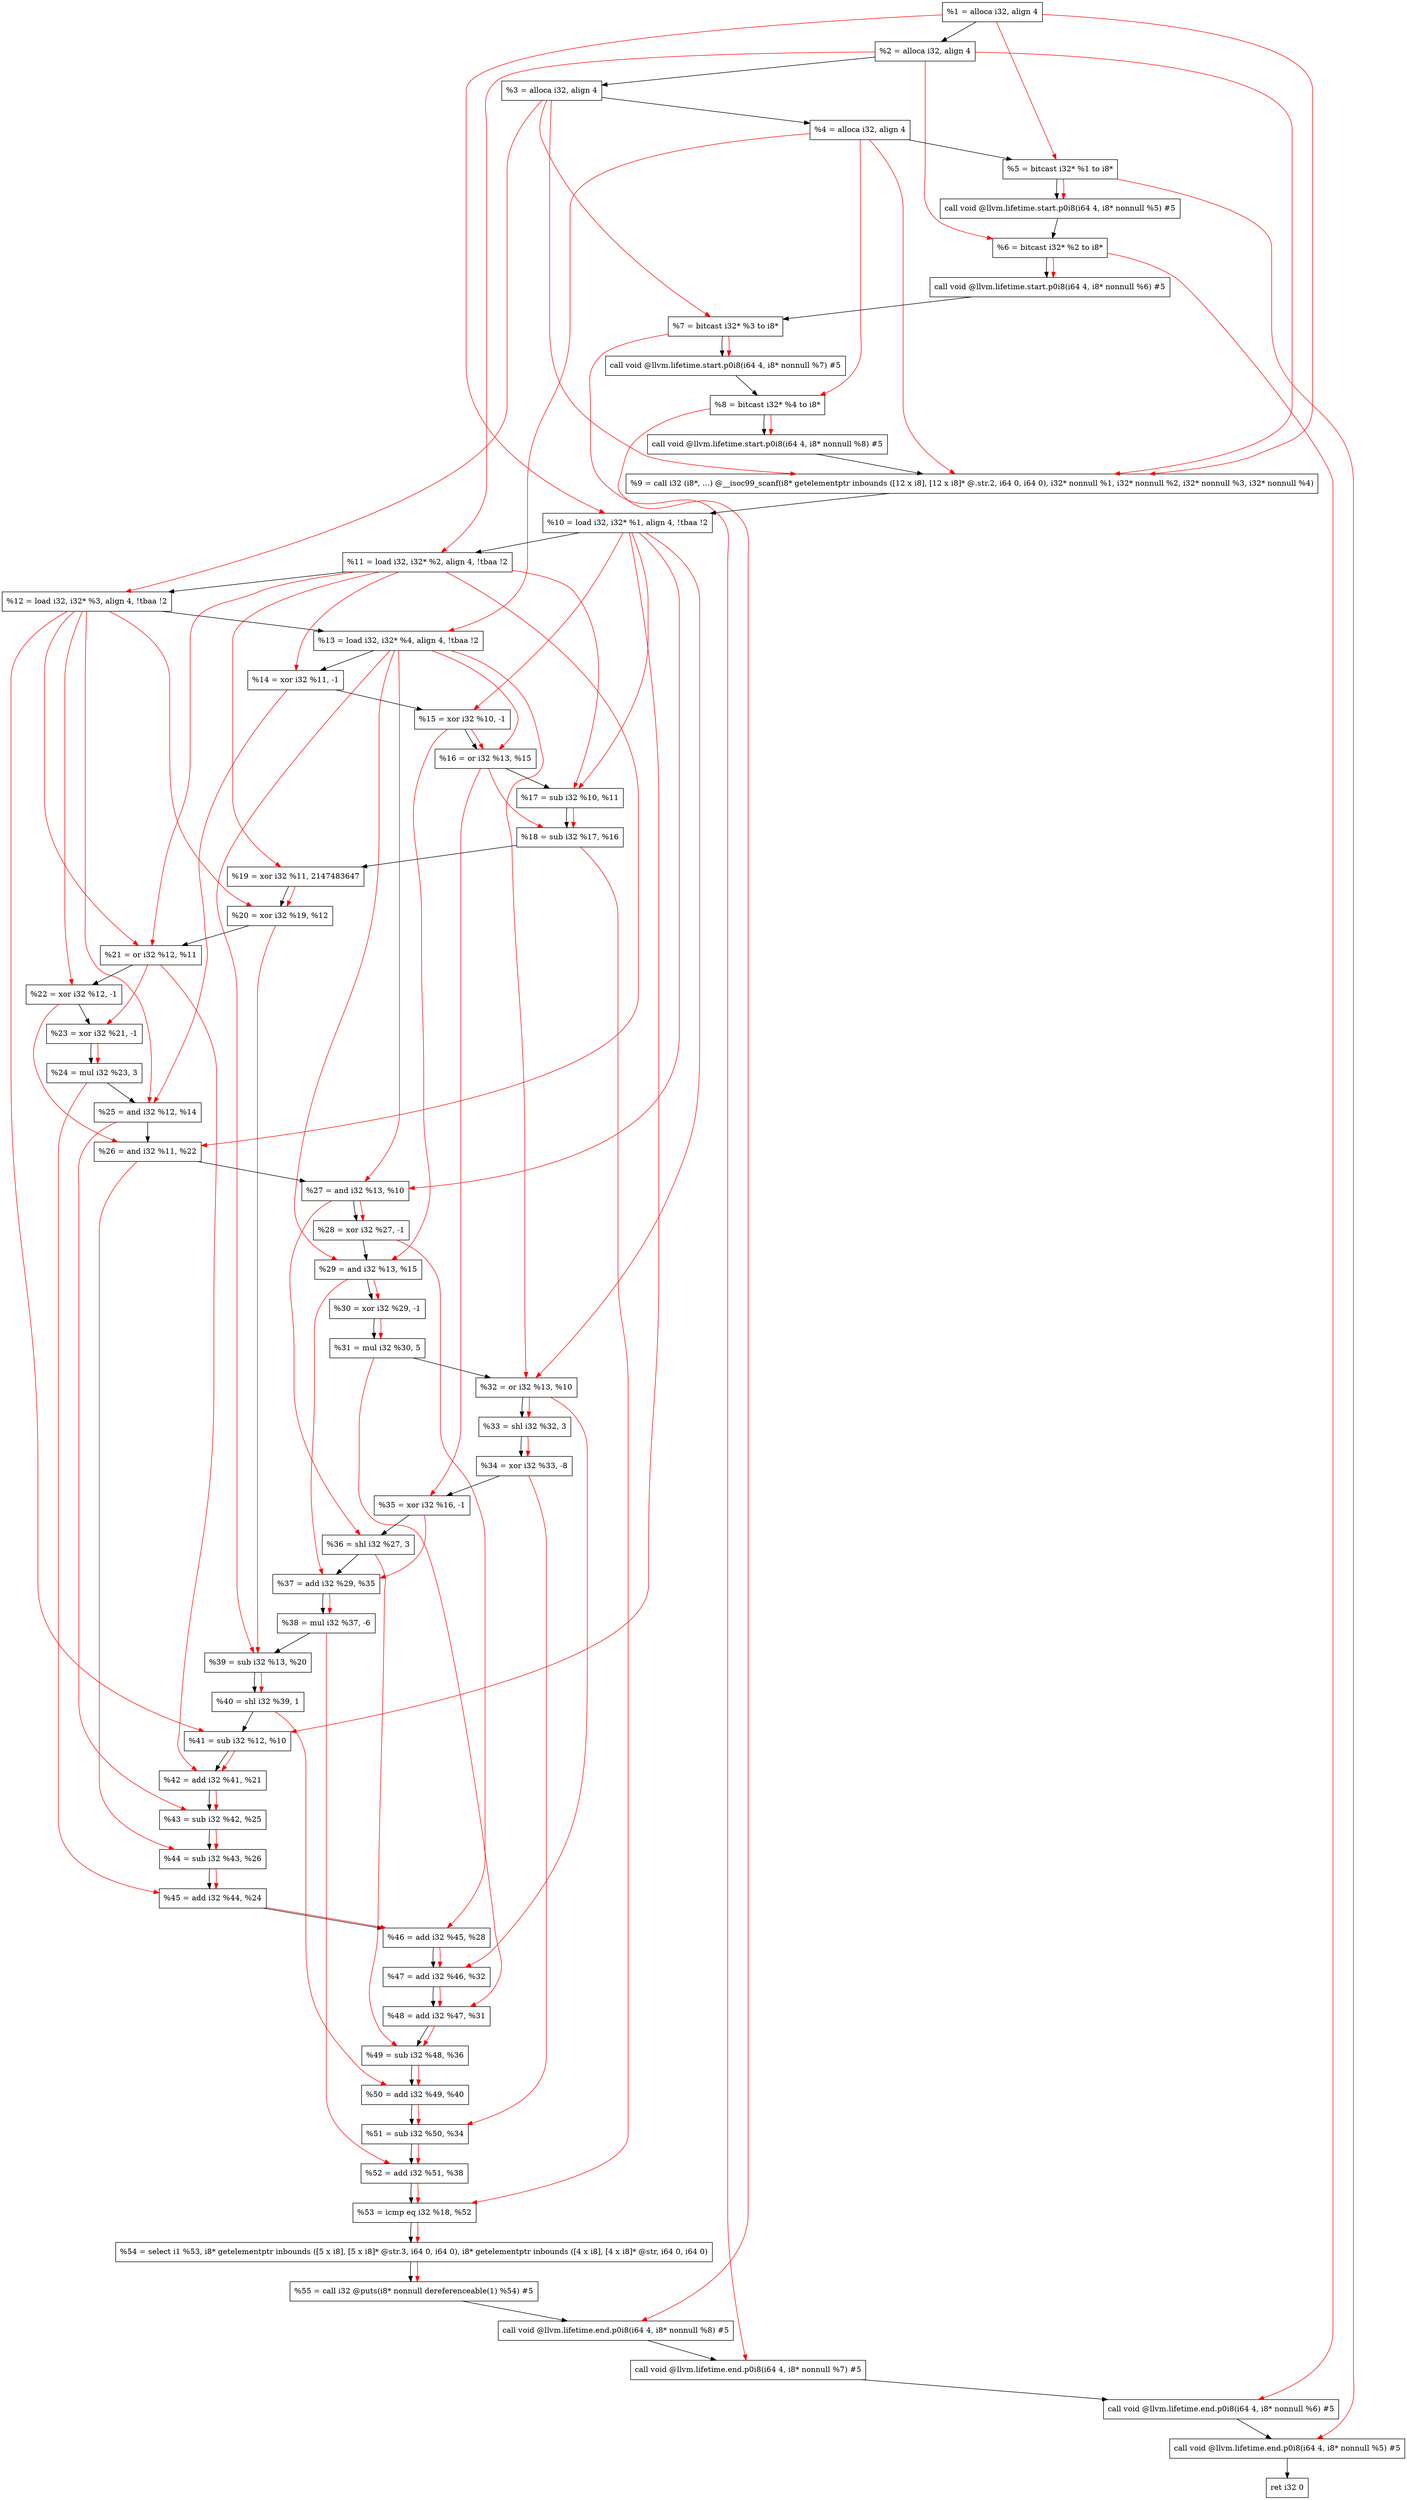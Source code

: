 digraph "DFG for'main' function" {
	Node0x24afc28[shape=record, label="  %1 = alloca i32, align 4"];
	Node0x24afca8[shape=record, label="  %2 = alloca i32, align 4"];
	Node0x24afd38[shape=record, label="  %3 = alloca i32, align 4"];
	Node0x24afd98[shape=record, label="  %4 = alloca i32, align 4"];
	Node0x24afe48[shape=record, label="  %5 = bitcast i32* %1 to i8*"];
	Node0x24b0278[shape=record, label="  call void @llvm.lifetime.start.p0i8(i64 4, i8* nonnull %5) #5"];
	Node0x24b0358[shape=record, label="  %6 = bitcast i32* %2 to i8*"];
	Node0x24b0458[shape=record, label="  call void @llvm.lifetime.start.p0i8(i64 4, i8* nonnull %6) #5"];
	Node0x24b0518[shape=record, label="  %7 = bitcast i32* %3 to i8*"];
	Node0x24b05c8[shape=record, label="  call void @llvm.lifetime.start.p0i8(i64 4, i8* nonnull %7) #5"];
	Node0x24b0688[shape=record, label="  %8 = bitcast i32* %4 to i8*"];
	Node0x24b0738[shape=record, label="  call void @llvm.lifetime.start.p0i8(i64 4, i8* nonnull %8) #5"];
	Node0x24aab50[shape=record, label="  %9 = call i32 (i8*, ...) @__isoc99_scanf(i8* getelementptr inbounds ([12 x i8], [12 x i8]* @.str.2, i64 0, i64 0), i32* nonnull %1, i32* nonnull %2, i32* nonnull %3, i32* nonnull %4)"];
	Node0x24b0938[shape=record, label="  %10 = load i32, i32* %1, align 4, !tbaa !2"];
	Node0x24b18a8[shape=record, label="  %11 = load i32, i32* %2, align 4, !tbaa !2"];
	Node0x24b1f18[shape=record, label="  %12 = load i32, i32* %3, align 4, !tbaa !2"];
	Node0x24b1f78[shape=record, label="  %13 = load i32, i32* %4, align 4, !tbaa !2"];
	Node0x24b1ff0[shape=record, label="  %14 = xor i32 %11, -1"];
	Node0x24b2060[shape=record, label="  %15 = xor i32 %10, -1"];
	Node0x24b20d0[shape=record, label="  %16 = or i32 %13, %15"];
	Node0x24b2140[shape=record, label="  %17 = sub i32 %10, %11"];
	Node0x24b21b0[shape=record, label="  %18 = sub i32 %17, %16"];
	Node0x24b2220[shape=record, label="  %19 = xor i32 %11, 2147483647"];
	Node0x24b2290[shape=record, label="  %20 = xor i32 %19, %12"];
	Node0x24b2300[shape=record, label="  %21 = or i32 %12, %11"];
	Node0x24b2370[shape=record, label="  %22 = xor i32 %12, -1"];
	Node0x24b23e0[shape=record, label="  %23 = xor i32 %21, -1"];
	Node0x24b2450[shape=record, label="  %24 = mul i32 %23, 3"];
	Node0x24b24c0[shape=record, label="  %25 = and i32 %12, %14"];
	Node0x24b2530[shape=record, label="  %26 = and i32 %11, %22"];
	Node0x24b25a0[shape=record, label="  %27 = and i32 %13, %10"];
	Node0x24b2610[shape=record, label="  %28 = xor i32 %27, -1"];
	Node0x24b2680[shape=record, label="  %29 = and i32 %13, %15"];
	Node0x24b26f0[shape=record, label="  %30 = xor i32 %29, -1"];
	Node0x24b2760[shape=record, label="  %31 = mul i32 %30, 5"];
	Node0x24b27d0[shape=record, label="  %32 = or i32 %13, %10"];
	Node0x24b2840[shape=record, label="  %33 = shl i32 %32, 3"];
	Node0x24b28b0[shape=record, label="  %34 = xor i32 %33, -8"];
	Node0x24b2920[shape=record, label="  %35 = xor i32 %16, -1"];
	Node0x24b2990[shape=record, label="  %36 = shl i32 %27, 3"];
	Node0x24b2a00[shape=record, label="  %37 = add i32 %29, %35"];
	Node0x24b2a70[shape=record, label="  %38 = mul i32 %37, -6"];
	Node0x24b2ae0[shape=record, label="  %39 = sub i32 %13, %20"];
	Node0x24b2b50[shape=record, label="  %40 = shl i32 %39, 1"];
	Node0x24b2bc0[shape=record, label="  %41 = sub i32 %12, %10"];
	Node0x24b2c30[shape=record, label="  %42 = add i32 %41, %21"];
	Node0x24b2ca0[shape=record, label="  %43 = sub i32 %42, %25"];
	Node0x24b2d10[shape=record, label="  %44 = sub i32 %43, %26"];
	Node0x24b2d80[shape=record, label="  %45 = add i32 %44, %24"];
	Node0x24b2df0[shape=record, label="  %46 = add i32 %45, %28"];
	Node0x24b2e60[shape=record, label="  %47 = add i32 %46, %32"];
	Node0x24b2ed0[shape=record, label="  %48 = add i32 %47, %31"];
	Node0x24b2f40[shape=record, label="  %49 = sub i32 %48, %36"];
	Node0x24b2fb0[shape=record, label="  %50 = add i32 %49, %40"];
	Node0x24b3020[shape=record, label="  %51 = sub i32 %50, %34"];
	Node0x24b3090[shape=record, label="  %52 = add i32 %51, %38"];
	Node0x24b3100[shape=record, label="  %53 = icmp eq i32 %18, %52"];
	Node0x244f8b8[shape=record, label="  %54 = select i1 %53, i8* getelementptr inbounds ([5 x i8], [5 x i8]* @str.3, i64 0, i64 0), i8* getelementptr inbounds ([4 x i8], [4 x i8]* @str, i64 0, i64 0)"];
	Node0x24b3190[shape=record, label="  %55 = call i32 @puts(i8* nonnull dereferenceable(1) %54) #5"];
	Node0x24b3438[shape=record, label="  call void @llvm.lifetime.end.p0i8(i64 4, i8* nonnull %8) #5"];
	Node0x24b3598[shape=record, label="  call void @llvm.lifetime.end.p0i8(i64 4, i8* nonnull %7) #5"];
	Node0x24b36a8[shape=record, label="  call void @llvm.lifetime.end.p0i8(i64 4, i8* nonnull %6) #5"];
	Node0x24b37b8[shape=record, label="  call void @llvm.lifetime.end.p0i8(i64 4, i8* nonnull %5) #5"];
	Node0x24b3878[shape=record, label="  ret i32 0"];
	Node0x24afc28 -> Node0x24afca8;
	Node0x24afca8 -> Node0x24afd38;
	Node0x24afd38 -> Node0x24afd98;
	Node0x24afd98 -> Node0x24afe48;
	Node0x24afe48 -> Node0x24b0278;
	Node0x24b0278 -> Node0x24b0358;
	Node0x24b0358 -> Node0x24b0458;
	Node0x24b0458 -> Node0x24b0518;
	Node0x24b0518 -> Node0x24b05c8;
	Node0x24b05c8 -> Node0x24b0688;
	Node0x24b0688 -> Node0x24b0738;
	Node0x24b0738 -> Node0x24aab50;
	Node0x24aab50 -> Node0x24b0938;
	Node0x24b0938 -> Node0x24b18a8;
	Node0x24b18a8 -> Node0x24b1f18;
	Node0x24b1f18 -> Node0x24b1f78;
	Node0x24b1f78 -> Node0x24b1ff0;
	Node0x24b1ff0 -> Node0x24b2060;
	Node0x24b2060 -> Node0x24b20d0;
	Node0x24b20d0 -> Node0x24b2140;
	Node0x24b2140 -> Node0x24b21b0;
	Node0x24b21b0 -> Node0x24b2220;
	Node0x24b2220 -> Node0x24b2290;
	Node0x24b2290 -> Node0x24b2300;
	Node0x24b2300 -> Node0x24b2370;
	Node0x24b2370 -> Node0x24b23e0;
	Node0x24b23e0 -> Node0x24b2450;
	Node0x24b2450 -> Node0x24b24c0;
	Node0x24b24c0 -> Node0x24b2530;
	Node0x24b2530 -> Node0x24b25a0;
	Node0x24b25a0 -> Node0x24b2610;
	Node0x24b2610 -> Node0x24b2680;
	Node0x24b2680 -> Node0x24b26f0;
	Node0x24b26f0 -> Node0x24b2760;
	Node0x24b2760 -> Node0x24b27d0;
	Node0x24b27d0 -> Node0x24b2840;
	Node0x24b2840 -> Node0x24b28b0;
	Node0x24b28b0 -> Node0x24b2920;
	Node0x24b2920 -> Node0x24b2990;
	Node0x24b2990 -> Node0x24b2a00;
	Node0x24b2a00 -> Node0x24b2a70;
	Node0x24b2a70 -> Node0x24b2ae0;
	Node0x24b2ae0 -> Node0x24b2b50;
	Node0x24b2b50 -> Node0x24b2bc0;
	Node0x24b2bc0 -> Node0x24b2c30;
	Node0x24b2c30 -> Node0x24b2ca0;
	Node0x24b2ca0 -> Node0x24b2d10;
	Node0x24b2d10 -> Node0x24b2d80;
	Node0x24b2d80 -> Node0x24b2df0;
	Node0x24b2df0 -> Node0x24b2e60;
	Node0x24b2e60 -> Node0x24b2ed0;
	Node0x24b2ed0 -> Node0x24b2f40;
	Node0x24b2f40 -> Node0x24b2fb0;
	Node0x24b2fb0 -> Node0x24b3020;
	Node0x24b3020 -> Node0x24b3090;
	Node0x24b3090 -> Node0x24b3100;
	Node0x24b3100 -> Node0x244f8b8;
	Node0x244f8b8 -> Node0x24b3190;
	Node0x24b3190 -> Node0x24b3438;
	Node0x24b3438 -> Node0x24b3598;
	Node0x24b3598 -> Node0x24b36a8;
	Node0x24b36a8 -> Node0x24b37b8;
	Node0x24b37b8 -> Node0x24b3878;
edge [color=red]
	Node0x24afc28 -> Node0x24afe48;
	Node0x24afe48 -> Node0x24b0278;
	Node0x24afca8 -> Node0x24b0358;
	Node0x24b0358 -> Node0x24b0458;
	Node0x24afd38 -> Node0x24b0518;
	Node0x24b0518 -> Node0x24b05c8;
	Node0x24afd98 -> Node0x24b0688;
	Node0x24b0688 -> Node0x24b0738;
	Node0x24afc28 -> Node0x24aab50;
	Node0x24afca8 -> Node0x24aab50;
	Node0x24afd38 -> Node0x24aab50;
	Node0x24afd98 -> Node0x24aab50;
	Node0x24afc28 -> Node0x24b0938;
	Node0x24afca8 -> Node0x24b18a8;
	Node0x24afd38 -> Node0x24b1f18;
	Node0x24afd98 -> Node0x24b1f78;
	Node0x24b18a8 -> Node0x24b1ff0;
	Node0x24b0938 -> Node0x24b2060;
	Node0x24b1f78 -> Node0x24b20d0;
	Node0x24b2060 -> Node0x24b20d0;
	Node0x24b0938 -> Node0x24b2140;
	Node0x24b18a8 -> Node0x24b2140;
	Node0x24b2140 -> Node0x24b21b0;
	Node0x24b20d0 -> Node0x24b21b0;
	Node0x24b18a8 -> Node0x24b2220;
	Node0x24b2220 -> Node0x24b2290;
	Node0x24b1f18 -> Node0x24b2290;
	Node0x24b1f18 -> Node0x24b2300;
	Node0x24b18a8 -> Node0x24b2300;
	Node0x24b1f18 -> Node0x24b2370;
	Node0x24b2300 -> Node0x24b23e0;
	Node0x24b23e0 -> Node0x24b2450;
	Node0x24b1f18 -> Node0x24b24c0;
	Node0x24b1ff0 -> Node0x24b24c0;
	Node0x24b18a8 -> Node0x24b2530;
	Node0x24b2370 -> Node0x24b2530;
	Node0x24b1f78 -> Node0x24b25a0;
	Node0x24b0938 -> Node0x24b25a0;
	Node0x24b25a0 -> Node0x24b2610;
	Node0x24b1f78 -> Node0x24b2680;
	Node0x24b2060 -> Node0x24b2680;
	Node0x24b2680 -> Node0x24b26f0;
	Node0x24b26f0 -> Node0x24b2760;
	Node0x24b1f78 -> Node0x24b27d0;
	Node0x24b0938 -> Node0x24b27d0;
	Node0x24b27d0 -> Node0x24b2840;
	Node0x24b2840 -> Node0x24b28b0;
	Node0x24b20d0 -> Node0x24b2920;
	Node0x24b25a0 -> Node0x24b2990;
	Node0x24b2680 -> Node0x24b2a00;
	Node0x24b2920 -> Node0x24b2a00;
	Node0x24b2a00 -> Node0x24b2a70;
	Node0x24b1f78 -> Node0x24b2ae0;
	Node0x24b2290 -> Node0x24b2ae0;
	Node0x24b2ae0 -> Node0x24b2b50;
	Node0x24b1f18 -> Node0x24b2bc0;
	Node0x24b0938 -> Node0x24b2bc0;
	Node0x24b2bc0 -> Node0x24b2c30;
	Node0x24b2300 -> Node0x24b2c30;
	Node0x24b2c30 -> Node0x24b2ca0;
	Node0x24b24c0 -> Node0x24b2ca0;
	Node0x24b2ca0 -> Node0x24b2d10;
	Node0x24b2530 -> Node0x24b2d10;
	Node0x24b2d10 -> Node0x24b2d80;
	Node0x24b2450 -> Node0x24b2d80;
	Node0x24b2d80 -> Node0x24b2df0;
	Node0x24b2610 -> Node0x24b2df0;
	Node0x24b2df0 -> Node0x24b2e60;
	Node0x24b27d0 -> Node0x24b2e60;
	Node0x24b2e60 -> Node0x24b2ed0;
	Node0x24b2760 -> Node0x24b2ed0;
	Node0x24b2ed0 -> Node0x24b2f40;
	Node0x24b2990 -> Node0x24b2f40;
	Node0x24b2f40 -> Node0x24b2fb0;
	Node0x24b2b50 -> Node0x24b2fb0;
	Node0x24b2fb0 -> Node0x24b3020;
	Node0x24b28b0 -> Node0x24b3020;
	Node0x24b3020 -> Node0x24b3090;
	Node0x24b2a70 -> Node0x24b3090;
	Node0x24b21b0 -> Node0x24b3100;
	Node0x24b3090 -> Node0x24b3100;
	Node0x24b3100 -> Node0x244f8b8;
	Node0x244f8b8 -> Node0x24b3190;
	Node0x24b0688 -> Node0x24b3438;
	Node0x24b0518 -> Node0x24b3598;
	Node0x24b0358 -> Node0x24b36a8;
	Node0x24afe48 -> Node0x24b37b8;
}
